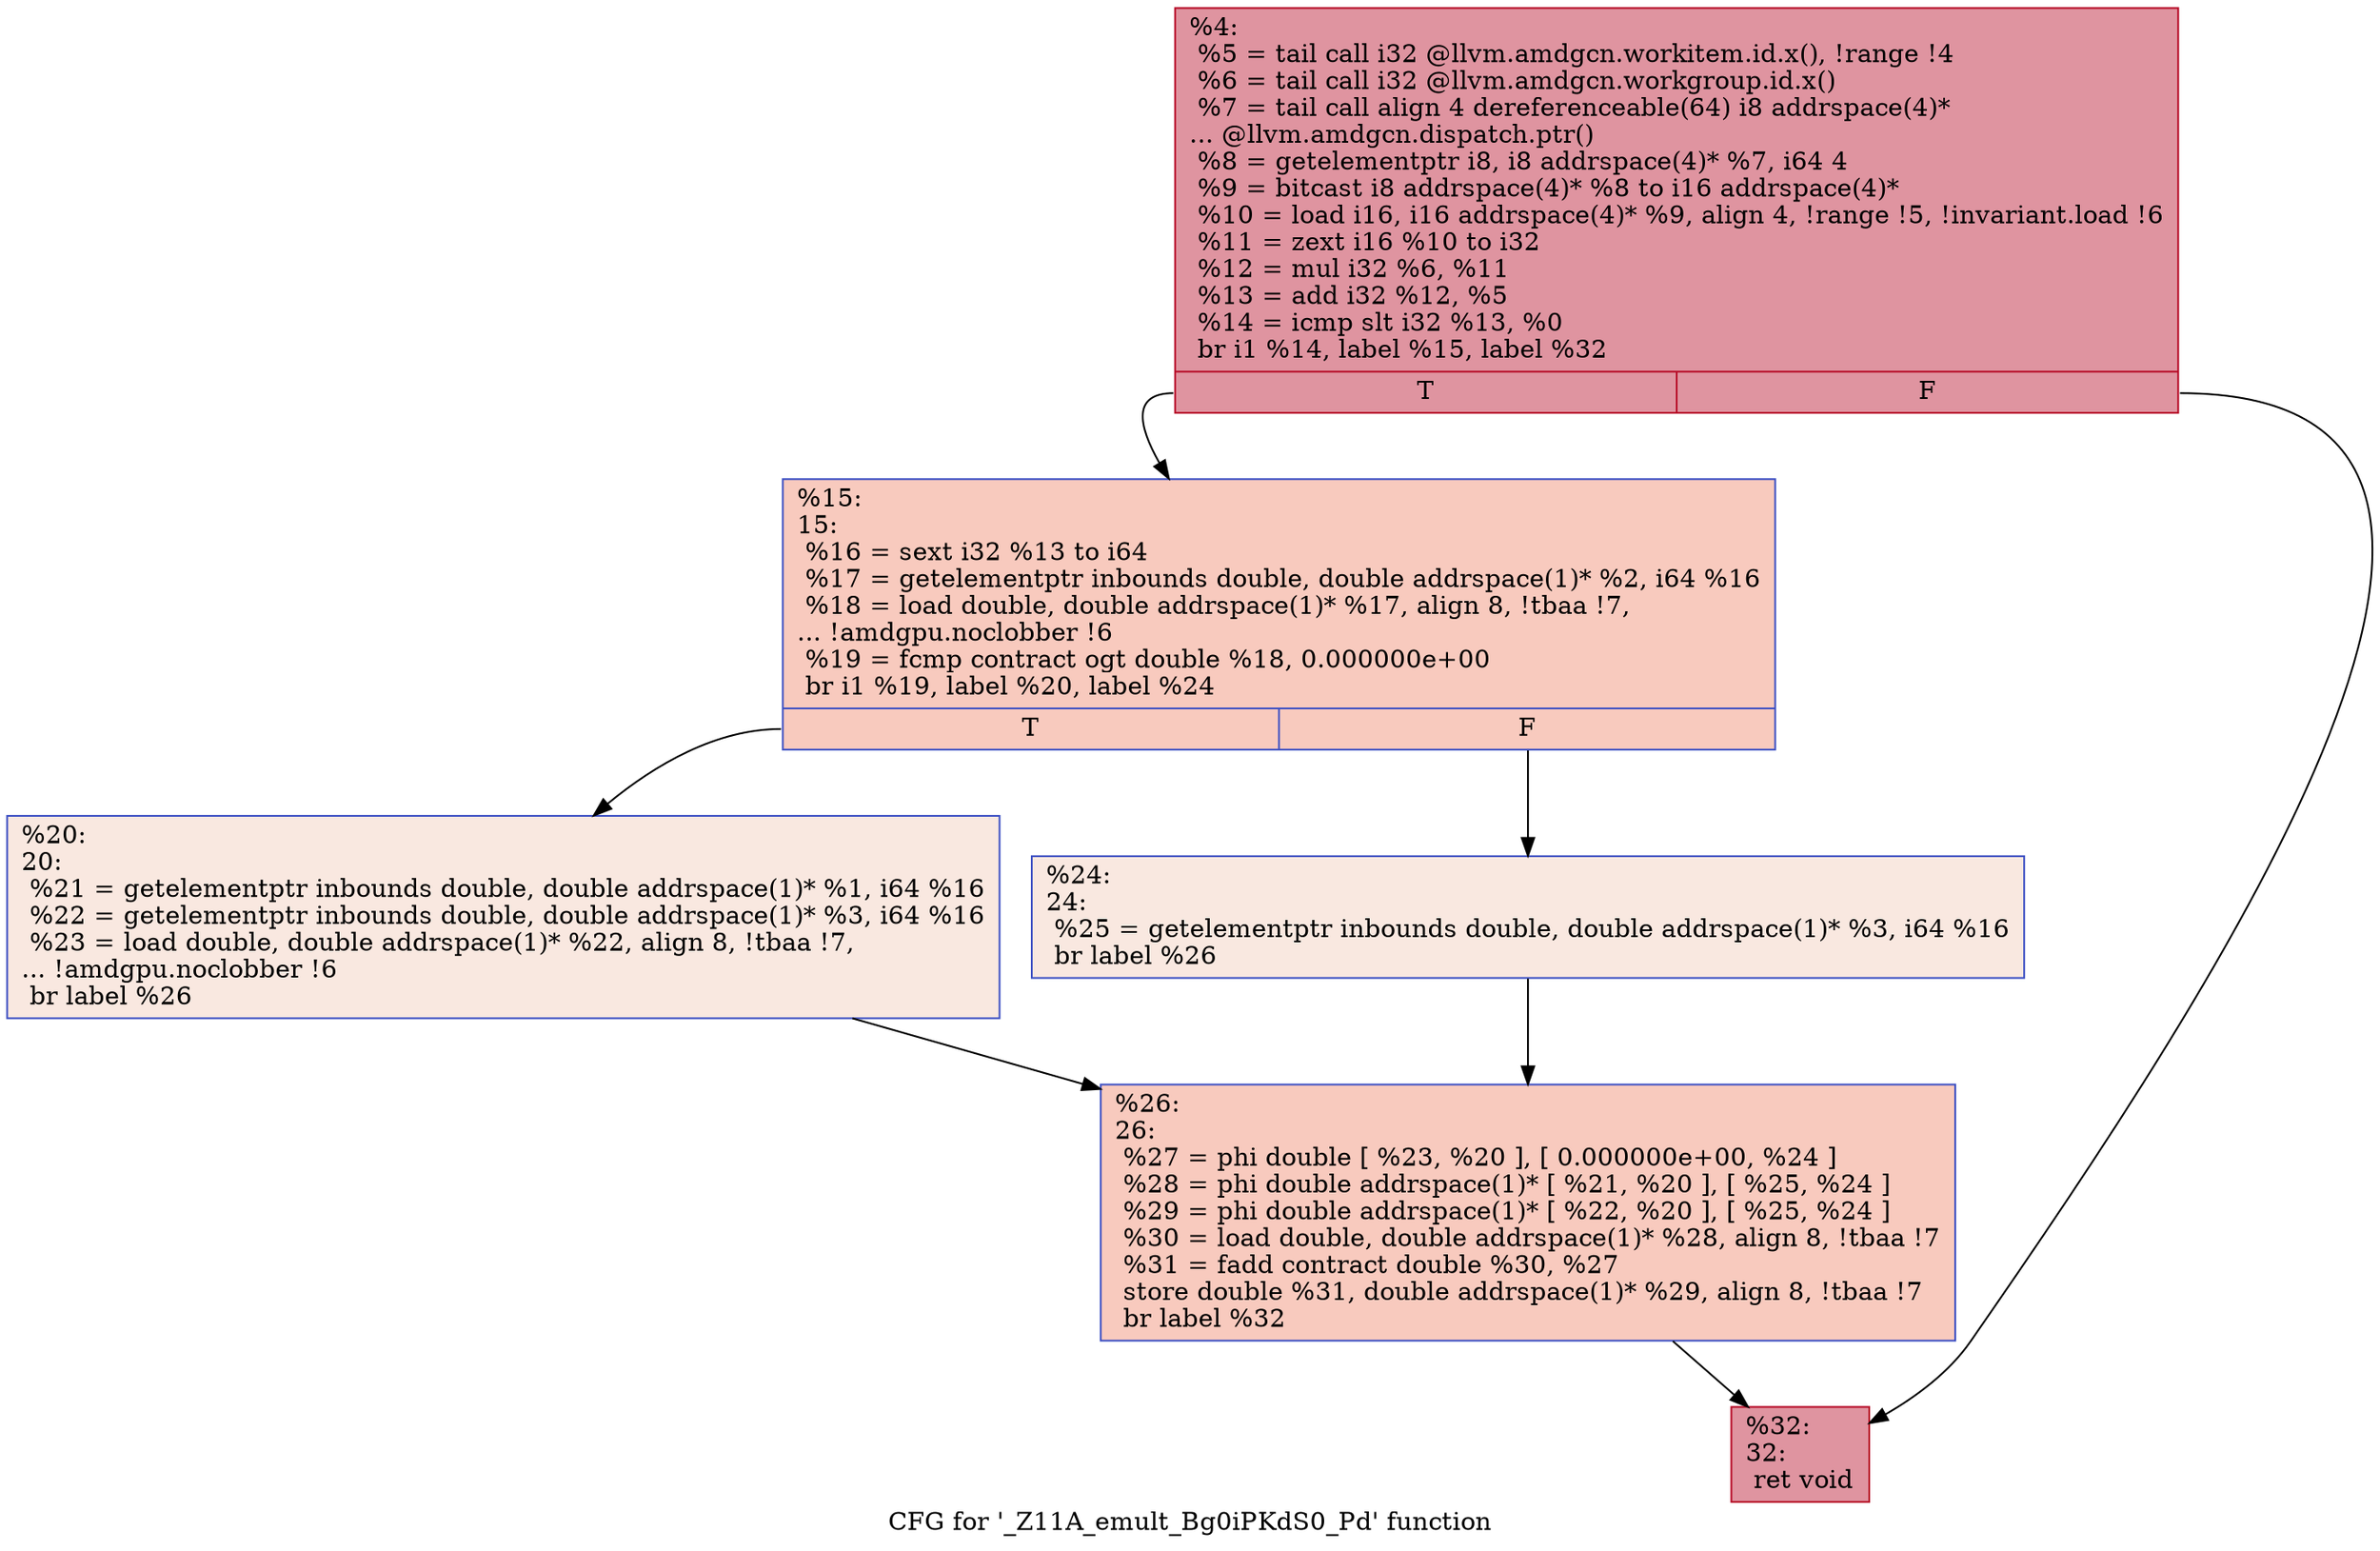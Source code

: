 digraph "CFG for '_Z11A_emult_Bg0iPKdS0_Pd' function" {
	label="CFG for '_Z11A_emult_Bg0iPKdS0_Pd' function";

	Node0x643e390 [shape=record,color="#b70d28ff", style=filled, fillcolor="#b70d2870",label="{%4:\l  %5 = tail call i32 @llvm.amdgcn.workitem.id.x(), !range !4\l  %6 = tail call i32 @llvm.amdgcn.workgroup.id.x()\l  %7 = tail call align 4 dereferenceable(64) i8 addrspace(4)*\l... @llvm.amdgcn.dispatch.ptr()\l  %8 = getelementptr i8, i8 addrspace(4)* %7, i64 4\l  %9 = bitcast i8 addrspace(4)* %8 to i16 addrspace(4)*\l  %10 = load i16, i16 addrspace(4)* %9, align 4, !range !5, !invariant.load !6\l  %11 = zext i16 %10 to i32\l  %12 = mul i32 %6, %11\l  %13 = add i32 %12, %5\l  %14 = icmp slt i32 %13, %0\l  br i1 %14, label %15, label %32\l|{<s0>T|<s1>F}}"];
	Node0x643e390:s0 -> Node0x643e3e0;
	Node0x643e390:s1 -> Node0x6440320;
	Node0x643e3e0 [shape=record,color="#3d50c3ff", style=filled, fillcolor="#ef886b70",label="{%15:\l15:                                               \l  %16 = sext i32 %13 to i64\l  %17 = getelementptr inbounds double, double addrspace(1)* %2, i64 %16\l  %18 = load double, double addrspace(1)* %17, align 8, !tbaa !7,\l... !amdgpu.noclobber !6\l  %19 = fcmp contract ogt double %18, 0.000000e+00\l  br i1 %19, label %20, label %24\l|{<s0>T|<s1>F}}"];
	Node0x643e3e0:s0 -> Node0x64418f0;
	Node0x643e3e0:s1 -> Node0x6441980;
	Node0x64418f0 [shape=record,color="#3d50c3ff", style=filled, fillcolor="#f1ccb870",label="{%20:\l20:                                               \l  %21 = getelementptr inbounds double, double addrspace(1)* %1, i64 %16\l  %22 = getelementptr inbounds double, double addrspace(1)* %3, i64 %16\l  %23 = load double, double addrspace(1)* %22, align 8, !tbaa !7,\l... !amdgpu.noclobber !6\l  br label %26\l}"];
	Node0x64418f0 -> Node0x6442280;
	Node0x6441980 [shape=record,color="#3d50c3ff", style=filled, fillcolor="#f1ccb870",label="{%24:\l24:                                               \l  %25 = getelementptr inbounds double, double addrspace(1)* %3, i64 %16\l  br label %26\l}"];
	Node0x6441980 -> Node0x6442280;
	Node0x6442280 [shape=record,color="#3d50c3ff", style=filled, fillcolor="#ef886b70",label="{%26:\l26:                                               \l  %27 = phi double [ %23, %20 ], [ 0.000000e+00, %24 ]\l  %28 = phi double addrspace(1)* [ %21, %20 ], [ %25, %24 ]\l  %29 = phi double addrspace(1)* [ %22, %20 ], [ %25, %24 ]\l  %30 = load double, double addrspace(1)* %28, align 8, !tbaa !7\l  %31 = fadd contract double %30, %27\l  store double %31, double addrspace(1)* %29, align 8, !tbaa !7\l  br label %32\l}"];
	Node0x6442280 -> Node0x6440320;
	Node0x6440320 [shape=record,color="#b70d28ff", style=filled, fillcolor="#b70d2870",label="{%32:\l32:                                               \l  ret void\l}"];
}
